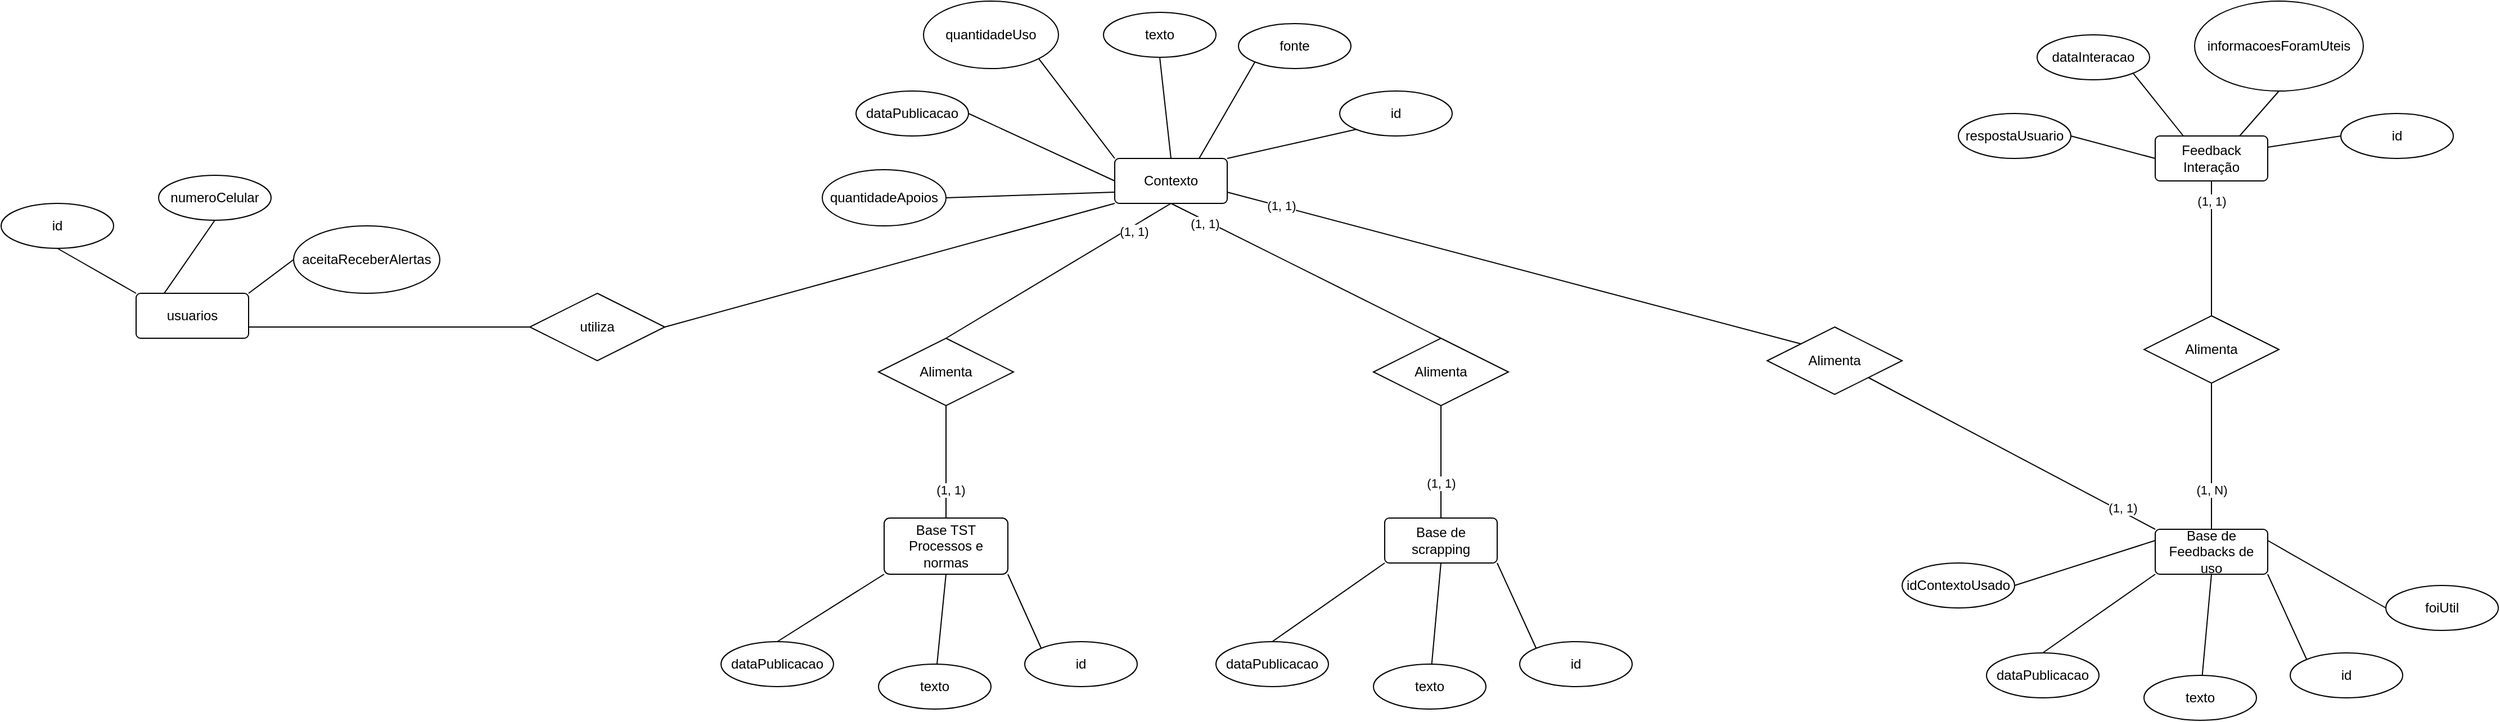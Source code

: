 <mxfile version="24.6.4" type="device">
  <diagram name="Page-1" id="fQ1sFbapzO1C6bNIzHoh">
    <mxGraphModel dx="3420" dy="1380" grid="1" gridSize="10" guides="1" tooltips="1" connect="1" arrows="1" fold="1" page="0" pageScale="1" pageWidth="850" pageHeight="1100" math="0" shadow="0">
      <root>
        <mxCell id="0" />
        <mxCell id="1" parent="0" />
        <mxCell id="e6nOjcxW8zf1-MocGWmA-1" value="texto" style="ellipse;whiteSpace=wrap;html=1;align=center;" parent="1" vertex="1">
          <mxGeometry x="160" y="90" width="100" height="40" as="geometry" />
        </mxCell>
        <mxCell id="e6nOjcxW8zf1-MocGWmA-3" value="Contexto" style="rounded=1;arcSize=10;whiteSpace=wrap;html=1;align=center;" parent="1" vertex="1">
          <mxGeometry x="170" y="220" width="100" height="40" as="geometry" />
        </mxCell>
        <mxCell id="e6nOjcxW8zf1-MocGWmA-4" value="" style="endArrow=none;html=1;rounded=0;entryX=0.5;entryY=1;entryDx=0;entryDy=0;exitX=0.5;exitY=0;exitDx=0;exitDy=0;" parent="1" source="e6nOjcxW8zf1-MocGWmA-3" target="e6nOjcxW8zf1-MocGWmA-1" edge="1">
          <mxGeometry width="50" height="50" relative="1" as="geometry">
            <mxPoint x="520" y="300" as="sourcePoint" />
            <mxPoint x="570" y="250" as="targetPoint" />
          </mxGeometry>
        </mxCell>
        <mxCell id="e6nOjcxW8zf1-MocGWmA-5" value="fonte" style="ellipse;whiteSpace=wrap;html=1;align=center;" parent="1" vertex="1">
          <mxGeometry x="280" y="100" width="100" height="40" as="geometry" />
        </mxCell>
        <mxCell id="e6nOjcxW8zf1-MocGWmA-6" value="" style="endArrow=none;html=1;rounded=0;entryX=0;entryY=1;entryDx=0;entryDy=0;exitX=0.75;exitY=0;exitDx=0;exitDy=0;" parent="1" source="e6nOjcxW8zf1-MocGWmA-3" target="e6nOjcxW8zf1-MocGWmA-5" edge="1">
          <mxGeometry width="50" height="50" relative="1" as="geometry">
            <mxPoint x="415" y="266" as="sourcePoint" />
            <mxPoint x="350" y="180" as="targetPoint" />
          </mxGeometry>
        </mxCell>
        <mxCell id="e6nOjcxW8zf1-MocGWmA-7" value="id" style="ellipse;whiteSpace=wrap;html=1;align=center;" parent="1" vertex="1">
          <mxGeometry x="370" y="160" width="100" height="40" as="geometry" />
        </mxCell>
        <mxCell id="e6nOjcxW8zf1-MocGWmA-8" value="" style="endArrow=none;html=1;rounded=0;entryX=0;entryY=1;entryDx=0;entryDy=0;exitX=1;exitY=0;exitDx=0;exitDy=0;" parent="1" source="e6nOjcxW8zf1-MocGWmA-3" target="e6nOjcxW8zf1-MocGWmA-7" edge="1">
          <mxGeometry width="50" height="50" relative="1" as="geometry">
            <mxPoint x="380" y="330" as="sourcePoint" />
            <mxPoint x="430" y="280" as="targetPoint" />
          </mxGeometry>
        </mxCell>
        <mxCell id="e6nOjcxW8zf1-MocGWmA-9" value="quantidadeUso" style="ellipse;whiteSpace=wrap;html=1;align=center;" parent="1" vertex="1">
          <mxGeometry y="80" width="120" height="60" as="geometry" />
        </mxCell>
        <mxCell id="e6nOjcxW8zf1-MocGWmA-10" value="" style="endArrow=none;html=1;rounded=0;entryX=1;entryY=1;entryDx=0;entryDy=0;exitX=0;exitY=0;exitDx=0;exitDy=0;" parent="1" source="e6nOjcxW8zf1-MocGWmA-3" target="e6nOjcxW8zf1-MocGWmA-9" edge="1">
          <mxGeometry width="50" height="50" relative="1" as="geometry">
            <mxPoint x="230" y="230" as="sourcePoint" />
            <mxPoint x="210" y="140" as="targetPoint" />
          </mxGeometry>
        </mxCell>
        <mxCell id="e6nOjcxW8zf1-MocGWmA-11" value="dataPublicacao" style="ellipse;whiteSpace=wrap;html=1;align=center;" parent="1" vertex="1">
          <mxGeometry x="-60" y="160" width="100" height="40" as="geometry" />
        </mxCell>
        <mxCell id="e6nOjcxW8zf1-MocGWmA-12" value="" style="endArrow=none;html=1;rounded=0;entryX=1;entryY=0.5;entryDx=0;entryDy=0;exitX=0;exitY=0.5;exitDx=0;exitDy=0;" parent="1" source="e6nOjcxW8zf1-MocGWmA-3" target="e6nOjcxW8zf1-MocGWmA-11" edge="1">
          <mxGeometry width="50" height="50" relative="1" as="geometry">
            <mxPoint x="180" y="230" as="sourcePoint" />
            <mxPoint x="80" y="150" as="targetPoint" />
          </mxGeometry>
        </mxCell>
        <mxCell id="e6nOjcxW8zf1-MocGWmA-13" value="Base TST Processos e normas" style="rounded=1;arcSize=10;whiteSpace=wrap;html=1;align=center;" parent="1" vertex="1">
          <mxGeometry x="-35" y="540" width="110" height="50" as="geometry" />
        </mxCell>
        <mxCell id="e6nOjcxW8zf1-MocGWmA-14" value="id" style="ellipse;whiteSpace=wrap;html=1;align=center;" parent="1" vertex="1">
          <mxGeometry x="90" y="650" width="100" height="40" as="geometry" />
        </mxCell>
        <mxCell id="e6nOjcxW8zf1-MocGWmA-15" value="" style="endArrow=none;html=1;rounded=0;entryX=0;entryY=0;entryDx=0;entryDy=0;exitX=1;exitY=1;exitDx=0;exitDy=0;" parent="1" source="e6nOjcxW8zf1-MocGWmA-13" target="e6nOjcxW8zf1-MocGWmA-14" edge="1">
          <mxGeometry width="50" height="50" relative="1" as="geometry">
            <mxPoint x="130" y="556" as="sourcePoint" />
            <mxPoint x="245" y="530" as="targetPoint" />
          </mxGeometry>
        </mxCell>
        <mxCell id="e6nOjcxW8zf1-MocGWmA-16" value="texto" style="ellipse;whiteSpace=wrap;html=1;align=center;" parent="1" vertex="1">
          <mxGeometry x="-40" y="670" width="100" height="40" as="geometry" />
        </mxCell>
        <mxCell id="e6nOjcxW8zf1-MocGWmA-17" value="" style="endArrow=none;html=1;rounded=0;exitX=0.5;exitY=1;exitDx=0;exitDy=0;" parent="1" source="e6nOjcxW8zf1-MocGWmA-13" target="e6nOjcxW8zf1-MocGWmA-16" edge="1">
          <mxGeometry width="50" height="50" relative="1" as="geometry">
            <mxPoint x="80" y="590" as="sourcePoint" />
            <mxPoint x="115" y="666" as="targetPoint" />
          </mxGeometry>
        </mxCell>
        <mxCell id="e6nOjcxW8zf1-MocGWmA-18" value="dataPublicacao" style="ellipse;whiteSpace=wrap;html=1;align=center;" parent="1" vertex="1">
          <mxGeometry x="-180" y="650" width="100" height="40" as="geometry" />
        </mxCell>
        <mxCell id="e6nOjcxW8zf1-MocGWmA-19" value="" style="endArrow=none;html=1;rounded=0;exitX=0;exitY=1;exitDx=0;exitDy=0;entryX=0.5;entryY=0;entryDx=0;entryDy=0;" parent="1" source="e6nOjcxW8zf1-MocGWmA-13" target="e6nOjcxW8zf1-MocGWmA-18" edge="1">
          <mxGeometry width="50" height="50" relative="1" as="geometry">
            <mxPoint x="30" y="590" as="sourcePoint" />
            <mxPoint x="22" y="680" as="targetPoint" />
          </mxGeometry>
        </mxCell>
        <mxCell id="e6nOjcxW8zf1-MocGWmA-20" value="Alimenta" style="shape=rhombus;perimeter=rhombusPerimeter;whiteSpace=wrap;html=1;align=center;" parent="1" vertex="1">
          <mxGeometry x="-40" y="380" width="120" height="60" as="geometry" />
        </mxCell>
        <mxCell id="e6nOjcxW8zf1-MocGWmA-22" value="" style="endArrow=none;html=1;rounded=0;exitX=0.5;exitY=1;exitDx=0;exitDy=0;entryX=0.5;entryY=0;entryDx=0;entryDy=0;" parent="1" source="e6nOjcxW8zf1-MocGWmA-20" target="e6nOjcxW8zf1-MocGWmA-13" edge="1">
          <mxGeometry width="50" height="50" relative="1" as="geometry">
            <mxPoint x="110" y="590" as="sourcePoint" />
            <mxPoint x="102" y="530" as="targetPoint" />
          </mxGeometry>
        </mxCell>
        <mxCell id="e6nOjcxW8zf1-MocGWmA-74" value="(1, 1)" style="edgeLabel;html=1;align=center;verticalAlign=middle;resizable=0;points=[];" parent="e6nOjcxW8zf1-MocGWmA-22" vertex="1" connectable="0">
          <mxGeometry x="0.487" y="4" relative="1" as="geometry">
            <mxPoint as="offset" />
          </mxGeometry>
        </mxCell>
        <mxCell id="e6nOjcxW8zf1-MocGWmA-24" value="" style="endArrow=none;html=1;rounded=0;exitX=0.5;exitY=1;exitDx=0;exitDy=0;entryX=0.5;entryY=0;entryDx=0;entryDy=0;" parent="1" source="e6nOjcxW8zf1-MocGWmA-3" target="e6nOjcxW8zf1-MocGWmA-20" edge="1">
          <mxGeometry width="50" height="50" relative="1" as="geometry">
            <mxPoint x="350" y="320" as="sourcePoint" />
            <mxPoint x="350" y="420" as="targetPoint" />
          </mxGeometry>
        </mxCell>
        <mxCell id="e6nOjcxW8zf1-MocGWmA-73" value="(1, 1)" style="edgeLabel;html=1;align=center;verticalAlign=middle;resizable=0;points=[];" parent="e6nOjcxW8zf1-MocGWmA-24" vertex="1" connectable="0">
          <mxGeometry x="-0.653" y="3" relative="1" as="geometry">
            <mxPoint y="1" as="offset" />
          </mxGeometry>
        </mxCell>
        <mxCell id="e6nOjcxW8zf1-MocGWmA-25" value="Base de scrapping" style="rounded=1;arcSize=10;whiteSpace=wrap;html=1;align=center;" parent="1" vertex="1">
          <mxGeometry x="410" y="540" width="100" height="40" as="geometry" />
        </mxCell>
        <mxCell id="e6nOjcxW8zf1-MocGWmA-26" value="id" style="ellipse;whiteSpace=wrap;html=1;align=center;" parent="1" vertex="1">
          <mxGeometry x="530" y="650" width="100" height="40" as="geometry" />
        </mxCell>
        <mxCell id="e6nOjcxW8zf1-MocGWmA-27" value="" style="endArrow=none;html=1;rounded=0;entryX=0;entryY=0;entryDx=0;entryDy=0;exitX=1;exitY=1;exitDx=0;exitDy=0;" parent="1" source="e6nOjcxW8zf1-MocGWmA-25" target="e6nOjcxW8zf1-MocGWmA-26" edge="1">
          <mxGeometry width="50" height="50" relative="1" as="geometry">
            <mxPoint x="570" y="556" as="sourcePoint" />
            <mxPoint x="685" y="530" as="targetPoint" />
          </mxGeometry>
        </mxCell>
        <mxCell id="e6nOjcxW8zf1-MocGWmA-28" value="texto" style="ellipse;whiteSpace=wrap;html=1;align=center;" parent="1" vertex="1">
          <mxGeometry x="400" y="670" width="100" height="40" as="geometry" />
        </mxCell>
        <mxCell id="e6nOjcxW8zf1-MocGWmA-29" value="" style="endArrow=none;html=1;rounded=0;exitX=0.5;exitY=1;exitDx=0;exitDy=0;" parent="1" source="e6nOjcxW8zf1-MocGWmA-25" target="e6nOjcxW8zf1-MocGWmA-28" edge="1">
          <mxGeometry width="50" height="50" relative="1" as="geometry">
            <mxPoint x="520" y="590" as="sourcePoint" />
            <mxPoint x="555" y="666" as="targetPoint" />
          </mxGeometry>
        </mxCell>
        <mxCell id="e6nOjcxW8zf1-MocGWmA-30" value="dataPublicacao" style="ellipse;whiteSpace=wrap;html=1;align=center;" parent="1" vertex="1">
          <mxGeometry x="260" y="650" width="100" height="40" as="geometry" />
        </mxCell>
        <mxCell id="e6nOjcxW8zf1-MocGWmA-31" value="" style="endArrow=none;html=1;rounded=0;exitX=0;exitY=1;exitDx=0;exitDy=0;entryX=0.5;entryY=0;entryDx=0;entryDy=0;" parent="1" source="e6nOjcxW8zf1-MocGWmA-25" target="e6nOjcxW8zf1-MocGWmA-30" edge="1">
          <mxGeometry width="50" height="50" relative="1" as="geometry">
            <mxPoint x="470" y="590" as="sourcePoint" />
            <mxPoint x="462" y="680" as="targetPoint" />
          </mxGeometry>
        </mxCell>
        <mxCell id="e6nOjcxW8zf1-MocGWmA-32" value="" style="endArrow=none;html=1;rounded=0;exitX=0.5;exitY=0;exitDx=0;exitDy=0;entryX=0.5;entryY=1;entryDx=0;entryDy=0;" parent="1" source="e6nOjcxW8zf1-MocGWmA-25" target="e6nOjcxW8zf1-MocGWmA-35" edge="1">
          <mxGeometry width="50" height="50" relative="1" as="geometry">
            <mxPoint x="110" y="450" as="sourcePoint" />
            <mxPoint x="30" y="550" as="targetPoint" />
          </mxGeometry>
        </mxCell>
        <mxCell id="e6nOjcxW8zf1-MocGWmA-71" value="(1, 1)" style="edgeLabel;html=1;align=center;verticalAlign=middle;resizable=0;points=[];" parent="e6nOjcxW8zf1-MocGWmA-32" vertex="1" connectable="0">
          <mxGeometry x="-0.369" relative="1" as="geometry">
            <mxPoint as="offset" />
          </mxGeometry>
        </mxCell>
        <mxCell id="e6nOjcxW8zf1-MocGWmA-33" value="quantidadeApoios" style="ellipse;whiteSpace=wrap;html=1;align=center;" parent="1" vertex="1">
          <mxGeometry x="-90" y="230" width="110" height="50" as="geometry" />
        </mxCell>
        <mxCell id="e6nOjcxW8zf1-MocGWmA-34" value="" style="endArrow=none;html=1;rounded=0;entryX=0;entryY=0.75;entryDx=0;entryDy=0;exitX=1;exitY=0.5;exitDx=0;exitDy=0;" parent="1" source="e6nOjcxW8zf1-MocGWmA-33" target="e6nOjcxW8zf1-MocGWmA-3" edge="1">
          <mxGeometry width="50" height="50" relative="1" as="geometry">
            <mxPoint x="-40" y="390" as="sourcePoint" />
            <mxPoint x="10" y="340" as="targetPoint" />
          </mxGeometry>
        </mxCell>
        <mxCell id="e6nOjcxW8zf1-MocGWmA-35" value="Alimenta" style="shape=rhombus;perimeter=rhombusPerimeter;whiteSpace=wrap;html=1;align=center;" parent="1" vertex="1">
          <mxGeometry x="400" y="380" width="120" height="60" as="geometry" />
        </mxCell>
        <mxCell id="e6nOjcxW8zf1-MocGWmA-37" value="" style="endArrow=none;html=1;rounded=0;exitX=0.5;exitY=0;exitDx=0;exitDy=0;entryX=0.5;entryY=1;entryDx=0;entryDy=0;" parent="1" source="e6nOjcxW8zf1-MocGWmA-35" target="e6nOjcxW8zf1-MocGWmA-3" edge="1">
          <mxGeometry width="50" height="50" relative="1" as="geometry">
            <mxPoint x="230" y="270" as="sourcePoint" />
            <mxPoint x="30" y="390" as="targetPoint" />
          </mxGeometry>
        </mxCell>
        <mxCell id="e6nOjcxW8zf1-MocGWmA-72" value="(1, 1)" style="edgeLabel;html=1;align=center;verticalAlign=middle;resizable=0;points=[];" parent="e6nOjcxW8zf1-MocGWmA-37" vertex="1" connectable="0">
          <mxGeometry x="0.744" y="3" relative="1" as="geometry">
            <mxPoint as="offset" />
          </mxGeometry>
        </mxCell>
        <mxCell id="e6nOjcxW8zf1-MocGWmA-38" value="Feedback Interação" style="rounded=1;arcSize=10;whiteSpace=wrap;html=1;align=center;" parent="1" vertex="1">
          <mxGeometry x="1095" y="200" width="100" height="40" as="geometry" />
        </mxCell>
        <mxCell id="e6nOjcxW8zf1-MocGWmA-39" value="id" style="ellipse;whiteSpace=wrap;html=1;align=center;" parent="1" vertex="1">
          <mxGeometry x="1260" y="180" width="100" height="40" as="geometry" />
        </mxCell>
        <mxCell id="e6nOjcxW8zf1-MocGWmA-40" value="informacoesForamUteis" style="ellipse;whiteSpace=wrap;html=1;align=center;" parent="1" vertex="1">
          <mxGeometry x="1130" y="80" width="150" height="80" as="geometry" />
        </mxCell>
        <mxCell id="e6nOjcxW8zf1-MocGWmA-41" value="dataInteracao" style="ellipse;whiteSpace=wrap;html=1;align=center;" parent="1" vertex="1">
          <mxGeometry x="990" y="110" width="100" height="40" as="geometry" />
        </mxCell>
        <mxCell id="e6nOjcxW8zf1-MocGWmA-42" value="respostaUsuario" style="ellipse;whiteSpace=wrap;html=1;align=center;" parent="1" vertex="1">
          <mxGeometry x="920" y="180" width="100" height="40" as="geometry" />
        </mxCell>
        <mxCell id="e6nOjcxW8zf1-MocGWmA-43" value="Base de Feedbacks de uso" style="rounded=1;arcSize=10;whiteSpace=wrap;html=1;align=center;" parent="1" vertex="1">
          <mxGeometry x="1095" y="550" width="100" height="40" as="geometry" />
        </mxCell>
        <mxCell id="e6nOjcxW8zf1-MocGWmA-44" value="id" style="ellipse;whiteSpace=wrap;html=1;align=center;" parent="1" vertex="1">
          <mxGeometry x="1215" y="660" width="100" height="40" as="geometry" />
        </mxCell>
        <mxCell id="e6nOjcxW8zf1-MocGWmA-45" value="" style="endArrow=none;html=1;rounded=0;entryX=0;entryY=0;entryDx=0;entryDy=0;exitX=1;exitY=1;exitDx=0;exitDy=0;" parent="1" source="e6nOjcxW8zf1-MocGWmA-43" target="e6nOjcxW8zf1-MocGWmA-44" edge="1">
          <mxGeometry width="50" height="50" relative="1" as="geometry">
            <mxPoint x="1255" y="566" as="sourcePoint" />
            <mxPoint x="1370" y="540" as="targetPoint" />
          </mxGeometry>
        </mxCell>
        <mxCell id="e6nOjcxW8zf1-MocGWmA-46" value="texto" style="ellipse;whiteSpace=wrap;html=1;align=center;" parent="1" vertex="1">
          <mxGeometry x="1085" y="680" width="100" height="40" as="geometry" />
        </mxCell>
        <mxCell id="e6nOjcxW8zf1-MocGWmA-47" value="" style="endArrow=none;html=1;rounded=0;exitX=0.5;exitY=1;exitDx=0;exitDy=0;" parent="1" source="e6nOjcxW8zf1-MocGWmA-43" target="e6nOjcxW8zf1-MocGWmA-46" edge="1">
          <mxGeometry width="50" height="50" relative="1" as="geometry">
            <mxPoint x="1205" y="600" as="sourcePoint" />
            <mxPoint x="1240" y="676" as="targetPoint" />
          </mxGeometry>
        </mxCell>
        <mxCell id="e6nOjcxW8zf1-MocGWmA-48" value="dataPublicacao" style="ellipse;whiteSpace=wrap;html=1;align=center;" parent="1" vertex="1">
          <mxGeometry x="945" y="660" width="100" height="40" as="geometry" />
        </mxCell>
        <mxCell id="e6nOjcxW8zf1-MocGWmA-49" value="" style="endArrow=none;html=1;rounded=0;exitX=0;exitY=1;exitDx=0;exitDy=0;entryX=0.5;entryY=0;entryDx=0;entryDy=0;" parent="1" source="e6nOjcxW8zf1-MocGWmA-43" target="e6nOjcxW8zf1-MocGWmA-48" edge="1">
          <mxGeometry width="50" height="50" relative="1" as="geometry">
            <mxPoint x="1155" y="600" as="sourcePoint" />
            <mxPoint x="1147" y="690" as="targetPoint" />
          </mxGeometry>
        </mxCell>
        <mxCell id="e6nOjcxW8zf1-MocGWmA-50" value="Alimenta" style="shape=rhombus;perimeter=rhombusPerimeter;whiteSpace=wrap;html=1;align=center;" parent="1" vertex="1">
          <mxGeometry x="1085" y="360" width="120" height="60" as="geometry" />
        </mxCell>
        <mxCell id="e6nOjcxW8zf1-MocGWmA-51" value="" style="endArrow=none;html=1;rounded=0;exitX=0.5;exitY=0;exitDx=0;exitDy=0;entryX=0.5;entryY=1;entryDx=0;entryDy=0;" parent="1" source="e6nOjcxW8zf1-MocGWmA-50" target="e6nOjcxW8zf1-MocGWmA-38" edge="1">
          <mxGeometry width="50" height="50" relative="1" as="geometry">
            <mxPoint x="980" y="460" as="sourcePoint" />
            <mxPoint x="980" y="360" as="targetPoint" />
          </mxGeometry>
        </mxCell>
        <mxCell id="e6nOjcxW8zf1-MocGWmA-65" value="(1, 1)" style="edgeLabel;html=1;align=center;verticalAlign=middle;resizable=0;points=[];" parent="e6nOjcxW8zf1-MocGWmA-51" vertex="1" connectable="0">
          <mxGeometry x="0.702" relative="1" as="geometry">
            <mxPoint as="offset" />
          </mxGeometry>
        </mxCell>
        <mxCell id="e6nOjcxW8zf1-MocGWmA-52" value="" style="endArrow=none;html=1;rounded=0;exitX=0.5;exitY=0;exitDx=0;exitDy=0;entryX=0.5;entryY=1;entryDx=0;entryDy=0;" parent="1" source="e6nOjcxW8zf1-MocGWmA-43" target="e6nOjcxW8zf1-MocGWmA-50" edge="1">
          <mxGeometry width="50" height="50" relative="1" as="geometry">
            <mxPoint x="1230" y="580" as="sourcePoint" />
            <mxPoint x="1230" y="460" as="targetPoint" />
          </mxGeometry>
        </mxCell>
        <mxCell id="e6nOjcxW8zf1-MocGWmA-66" value="(1, N)" style="edgeLabel;html=1;align=center;verticalAlign=middle;resizable=0;points=[];" parent="e6nOjcxW8zf1-MocGWmA-52" vertex="1" connectable="0">
          <mxGeometry x="-0.452" relative="1" as="geometry">
            <mxPoint as="offset" />
          </mxGeometry>
        </mxCell>
        <mxCell id="e6nOjcxW8zf1-MocGWmA-53" value="" style="endArrow=none;html=1;rounded=0;exitX=0;exitY=0.5;exitDx=0;exitDy=0;entryX=1;entryY=0.5;entryDx=0;entryDy=0;" parent="1" source="e6nOjcxW8zf1-MocGWmA-38" target="e6nOjcxW8zf1-MocGWmA-42" edge="1">
          <mxGeometry width="50" height="50" relative="1" as="geometry">
            <mxPoint x="1155" y="370" as="sourcePoint" />
            <mxPoint x="1155" y="250" as="targetPoint" />
          </mxGeometry>
        </mxCell>
        <mxCell id="e6nOjcxW8zf1-MocGWmA-54" value="" style="endArrow=none;html=1;rounded=0;exitX=0.25;exitY=0;exitDx=0;exitDy=0;entryX=1;entryY=1;entryDx=0;entryDy=0;" parent="1" source="e6nOjcxW8zf1-MocGWmA-38" target="e6nOjcxW8zf1-MocGWmA-41" edge="1">
          <mxGeometry width="50" height="50" relative="1" as="geometry">
            <mxPoint x="1105" y="230" as="sourcePoint" />
            <mxPoint x="1030" y="210" as="targetPoint" />
          </mxGeometry>
        </mxCell>
        <mxCell id="e6nOjcxW8zf1-MocGWmA-55" value="" style="endArrow=none;html=1;rounded=0;exitX=0.75;exitY=0;exitDx=0;exitDy=0;entryX=0.5;entryY=1;entryDx=0;entryDy=0;" parent="1" source="e6nOjcxW8zf1-MocGWmA-38" target="e6nOjcxW8zf1-MocGWmA-40" edge="1">
          <mxGeometry width="50" height="50" relative="1" as="geometry">
            <mxPoint x="1130" y="210" as="sourcePoint" />
            <mxPoint x="1085" y="154" as="targetPoint" />
          </mxGeometry>
        </mxCell>
        <mxCell id="e6nOjcxW8zf1-MocGWmA-56" value="" style="endArrow=none;html=1;rounded=0;entryX=0;entryY=0.5;entryDx=0;entryDy=0;exitX=1;exitY=0.25;exitDx=0;exitDy=0;" parent="1" source="e6nOjcxW8zf1-MocGWmA-38" target="e6nOjcxW8zf1-MocGWmA-39" edge="1">
          <mxGeometry width="50" height="50" relative="1" as="geometry">
            <mxPoint x="1230" y="210" as="sourcePoint" />
            <mxPoint x="1215" y="170" as="targetPoint" />
          </mxGeometry>
        </mxCell>
        <mxCell id="e6nOjcxW8zf1-MocGWmA-58" value="idContextoUsado" style="ellipse;whiteSpace=wrap;html=1;align=center;" parent="1" vertex="1">
          <mxGeometry x="870" y="580" width="100" height="40" as="geometry" />
        </mxCell>
        <mxCell id="e6nOjcxW8zf1-MocGWmA-59" value="" style="endArrow=none;html=1;rounded=0;exitX=0;exitY=0.25;exitDx=0;exitDy=0;entryX=1;entryY=0.5;entryDx=0;entryDy=0;" parent="1" source="e6nOjcxW8zf1-MocGWmA-43" target="e6nOjcxW8zf1-MocGWmA-58" edge="1">
          <mxGeometry width="50" height="50" relative="1" as="geometry">
            <mxPoint x="1105" y="600" as="sourcePoint" />
            <mxPoint x="1005" y="670" as="targetPoint" />
          </mxGeometry>
        </mxCell>
        <mxCell id="e6nOjcxW8zf1-MocGWmA-60" value="foiUtil" style="ellipse;whiteSpace=wrap;html=1;align=center;" parent="1" vertex="1">
          <mxGeometry x="1300" y="600" width="100" height="40" as="geometry" />
        </mxCell>
        <mxCell id="e6nOjcxW8zf1-MocGWmA-61" value="" style="endArrow=none;html=1;rounded=0;entryX=0;entryY=0.5;entryDx=0;entryDy=0;exitX=1;exitY=0.25;exitDx=0;exitDy=0;" parent="1" source="e6nOjcxW8zf1-MocGWmA-43" target="e6nOjcxW8zf1-MocGWmA-60" edge="1">
          <mxGeometry width="50" height="50" relative="1" as="geometry">
            <mxPoint x="1205" y="600" as="sourcePoint" />
            <mxPoint x="1240" y="676" as="targetPoint" />
          </mxGeometry>
        </mxCell>
        <mxCell id="e6nOjcxW8zf1-MocGWmA-62" value="Alimenta" style="shape=rhombus;perimeter=rhombusPerimeter;whiteSpace=wrap;html=1;align=center;" parent="1" vertex="1">
          <mxGeometry x="750" y="370" width="120" height="60" as="geometry" />
        </mxCell>
        <mxCell id="e6nOjcxW8zf1-MocGWmA-63" value="" style="endArrow=none;html=1;rounded=0;exitX=0;exitY=0;exitDx=0;exitDy=0;entryX=1;entryY=1;entryDx=0;entryDy=0;" parent="1" source="e6nOjcxW8zf1-MocGWmA-43" target="e6nOjcxW8zf1-MocGWmA-62" edge="1">
          <mxGeometry width="50" height="50" relative="1" as="geometry">
            <mxPoint x="1155" y="560" as="sourcePoint" />
            <mxPoint x="1155" y="430" as="targetPoint" />
          </mxGeometry>
        </mxCell>
        <mxCell id="e6nOjcxW8zf1-MocGWmA-68" value="(1, 1)" style="edgeLabel;html=1;align=center;verticalAlign=middle;resizable=0;points=[];" parent="e6nOjcxW8zf1-MocGWmA-63" vertex="1" connectable="0">
          <mxGeometry x="-0.76" y="-3" relative="1" as="geometry">
            <mxPoint as="offset" />
          </mxGeometry>
        </mxCell>
        <mxCell id="e6nOjcxW8zf1-MocGWmA-64" value="" style="endArrow=none;html=1;rounded=0;exitX=0;exitY=0;exitDx=0;exitDy=0;entryX=1;entryY=0.75;entryDx=0;entryDy=0;" parent="1" source="e6nOjcxW8zf1-MocGWmA-62" target="e6nOjcxW8zf1-MocGWmA-3" edge="1">
          <mxGeometry width="50" height="50" relative="1" as="geometry">
            <mxPoint x="1105" y="560" as="sourcePoint" />
            <mxPoint x="850" y="425" as="targetPoint" />
          </mxGeometry>
        </mxCell>
        <mxCell id="e6nOjcxW8zf1-MocGWmA-70" value="(1, 1)" style="edgeLabel;html=1;align=center;verticalAlign=middle;resizable=0;points=[];" parent="e6nOjcxW8zf1-MocGWmA-64" vertex="1" connectable="0">
          <mxGeometry x="0.814" y="-1" relative="1" as="geometry">
            <mxPoint as="offset" />
          </mxGeometry>
        </mxCell>
        <mxCell id="754HC-38t0Sb3MSo4Cai-1" value="usuarios" style="rounded=1;arcSize=10;whiteSpace=wrap;html=1;align=center;" vertex="1" parent="1">
          <mxGeometry x="-700" y="340" width="100" height="40" as="geometry" />
        </mxCell>
        <mxCell id="754HC-38t0Sb3MSo4Cai-2" value="id" style="ellipse;whiteSpace=wrap;html=1;align=center;" vertex="1" parent="1">
          <mxGeometry x="-820" y="260" width="100" height="40" as="geometry" />
        </mxCell>
        <mxCell id="754HC-38t0Sb3MSo4Cai-3" value="numeroCelular" style="ellipse;whiteSpace=wrap;html=1;align=center;" vertex="1" parent="1">
          <mxGeometry x="-680" y="235" width="100" height="40" as="geometry" />
        </mxCell>
        <mxCell id="754HC-38t0Sb3MSo4Cai-4" value="aceitaReceberAlertas" style="ellipse;whiteSpace=wrap;html=1;align=center;" vertex="1" parent="1">
          <mxGeometry x="-560" y="280" width="130" height="60" as="geometry" />
        </mxCell>
        <mxCell id="754HC-38t0Sb3MSo4Cai-5" value="" style="endArrow=none;html=1;rounded=0;entryX=0.5;entryY=1;entryDx=0;entryDy=0;exitX=0;exitY=0;exitDx=0;exitDy=0;" edge="1" parent="1" source="754HC-38t0Sb3MSo4Cai-1" target="754HC-38t0Sb3MSo4Cai-2">
          <mxGeometry width="50" height="50" relative="1" as="geometry">
            <mxPoint x="-410" y="440" as="sourcePoint" />
            <mxPoint x="-360" y="390" as="targetPoint" />
          </mxGeometry>
        </mxCell>
        <mxCell id="754HC-38t0Sb3MSo4Cai-6" value="" style="endArrow=none;html=1;rounded=0;entryX=0.5;entryY=1;entryDx=0;entryDy=0;exitX=0.25;exitY=0;exitDx=0;exitDy=0;" edge="1" parent="1" source="754HC-38t0Sb3MSo4Cai-1" target="754HC-38t0Sb3MSo4Cai-3">
          <mxGeometry width="50" height="50" relative="1" as="geometry">
            <mxPoint x="-690" y="350" as="sourcePoint" />
            <mxPoint x="-760" y="310" as="targetPoint" />
          </mxGeometry>
        </mxCell>
        <mxCell id="754HC-38t0Sb3MSo4Cai-7" value="" style="endArrow=none;html=1;rounded=0;entryX=0;entryY=0.5;entryDx=0;entryDy=0;exitX=1;exitY=0;exitDx=0;exitDy=0;" edge="1" parent="1" source="754HC-38t0Sb3MSo4Cai-1" target="754HC-38t0Sb3MSo4Cai-4">
          <mxGeometry width="50" height="50" relative="1" as="geometry">
            <mxPoint x="-665" y="350" as="sourcePoint" />
            <mxPoint x="-620" y="285" as="targetPoint" />
          </mxGeometry>
        </mxCell>
        <mxCell id="754HC-38t0Sb3MSo4Cai-8" value="utiliza" style="shape=rhombus;perimeter=rhombusPerimeter;whiteSpace=wrap;html=1;align=center;" vertex="1" parent="1">
          <mxGeometry x="-350" y="340" width="120" height="60" as="geometry" />
        </mxCell>
        <mxCell id="754HC-38t0Sb3MSo4Cai-10" value="" style="endArrow=none;html=1;rounded=0;exitX=1;exitY=0.75;exitDx=0;exitDy=0;entryX=0;entryY=0.5;entryDx=0;entryDy=0;" edge="1" parent="1" source="754HC-38t0Sb3MSo4Cai-1" target="754HC-38t0Sb3MSo4Cai-8">
          <mxGeometry width="50" height="50" relative="1" as="geometry">
            <mxPoint x="-270" y="350" as="sourcePoint" />
            <mxPoint x="-220" y="300" as="targetPoint" />
          </mxGeometry>
        </mxCell>
        <mxCell id="754HC-38t0Sb3MSo4Cai-11" value="" style="endArrow=none;html=1;rounded=0;entryX=0;entryY=1;entryDx=0;entryDy=0;exitX=1;exitY=0.5;exitDx=0;exitDy=0;" edge="1" parent="1" source="754HC-38t0Sb3MSo4Cai-8" target="e6nOjcxW8zf1-MocGWmA-3">
          <mxGeometry width="50" height="50" relative="1" as="geometry">
            <mxPoint x="-260" y="360" as="sourcePoint" />
            <mxPoint x="-210" y="310" as="targetPoint" />
          </mxGeometry>
        </mxCell>
      </root>
    </mxGraphModel>
  </diagram>
</mxfile>
